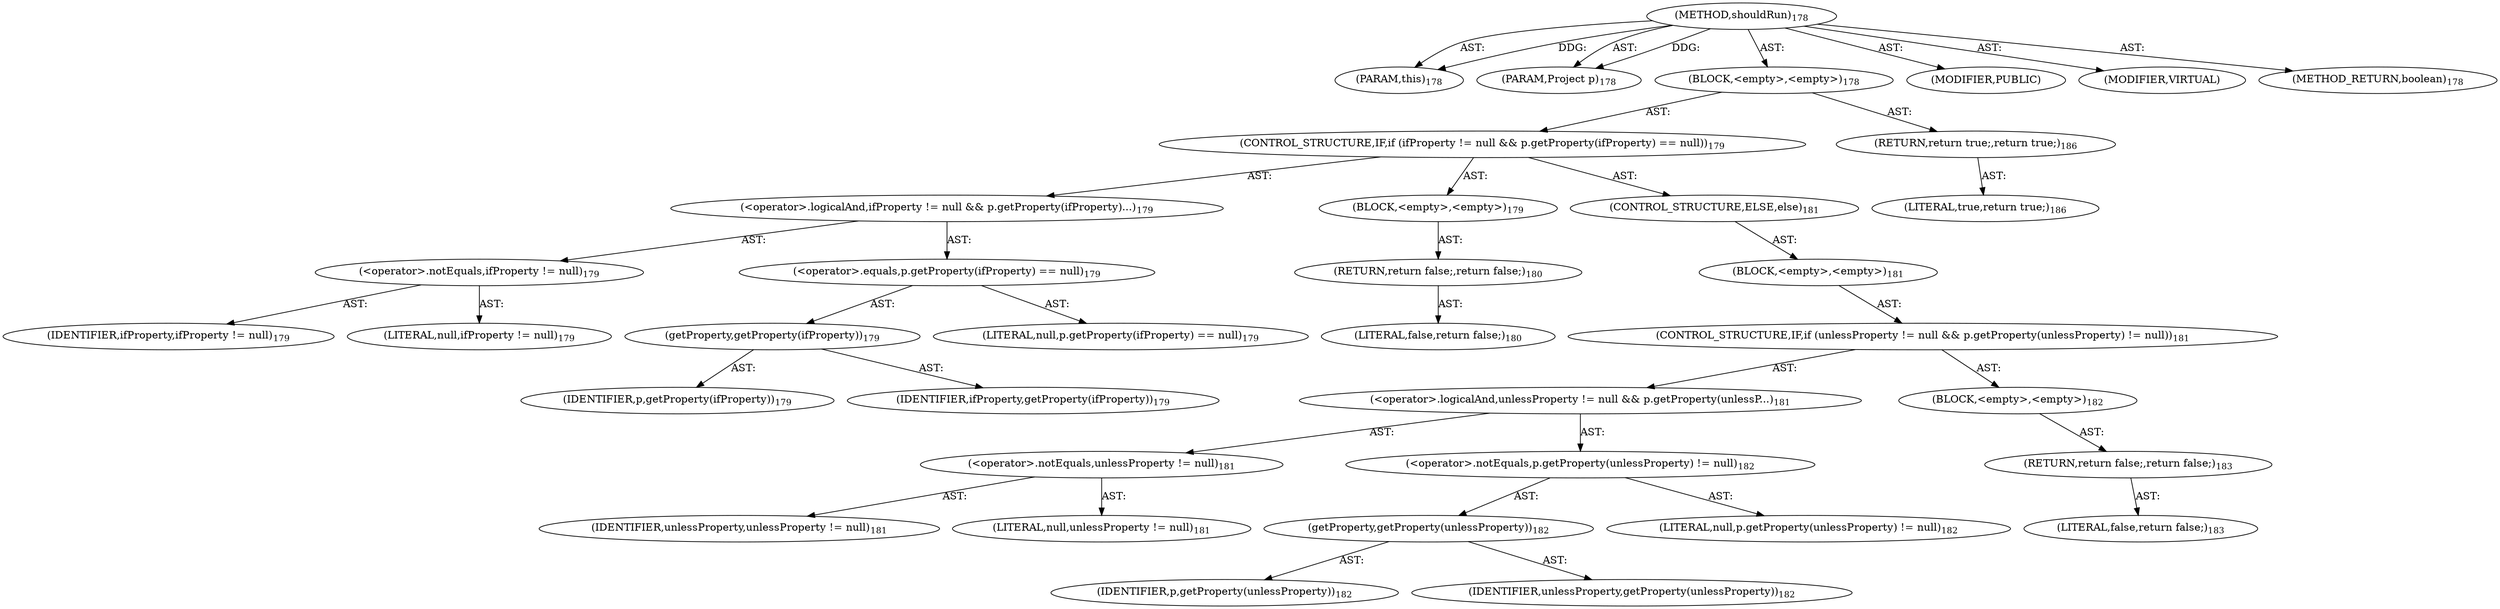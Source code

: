 digraph "shouldRun" {  
"111669149711" [label = <(METHOD,shouldRun)<SUB>178</SUB>> ]
"115964117020" [label = <(PARAM,this)<SUB>178</SUB>> ]
"115964117021" [label = <(PARAM,Project p)<SUB>178</SUB>> ]
"25769803792" [label = <(BLOCK,&lt;empty&gt;,&lt;empty&gt;)<SUB>178</SUB>> ]
"47244640257" [label = <(CONTROL_STRUCTURE,IF,if (ifProperty != null &amp;&amp; p.getProperty(ifProperty) == null))<SUB>179</SUB>> ]
"30064771130" [label = <(&lt;operator&gt;.logicalAnd,ifProperty != null &amp;&amp; p.getProperty(ifProperty)...)<SUB>179</SUB>> ]
"30064771131" [label = <(&lt;operator&gt;.notEquals,ifProperty != null)<SUB>179</SUB>> ]
"68719476786" [label = <(IDENTIFIER,ifProperty,ifProperty != null)<SUB>179</SUB>> ]
"90194313225" [label = <(LITERAL,null,ifProperty != null)<SUB>179</SUB>> ]
"30064771132" [label = <(&lt;operator&gt;.equals,p.getProperty(ifProperty) == null)<SUB>179</SUB>> ]
"30064771133" [label = <(getProperty,getProperty(ifProperty))<SUB>179</SUB>> ]
"68719476787" [label = <(IDENTIFIER,p,getProperty(ifProperty))<SUB>179</SUB>> ]
"68719476788" [label = <(IDENTIFIER,ifProperty,getProperty(ifProperty))<SUB>179</SUB>> ]
"90194313226" [label = <(LITERAL,null,p.getProperty(ifProperty) == null)<SUB>179</SUB>> ]
"25769803793" [label = <(BLOCK,&lt;empty&gt;,&lt;empty&gt;)<SUB>179</SUB>> ]
"146028888071" [label = <(RETURN,return false;,return false;)<SUB>180</SUB>> ]
"90194313227" [label = <(LITERAL,false,return false;)<SUB>180</SUB>> ]
"47244640258" [label = <(CONTROL_STRUCTURE,ELSE,else)<SUB>181</SUB>> ]
"25769803794" [label = <(BLOCK,&lt;empty&gt;,&lt;empty&gt;)<SUB>181</SUB>> ]
"47244640259" [label = <(CONTROL_STRUCTURE,IF,if (unlessProperty != null &amp;&amp; p.getProperty(unlessProperty) != null))<SUB>181</SUB>> ]
"30064771134" [label = <(&lt;operator&gt;.logicalAnd,unlessProperty != null &amp;&amp; p.getProperty(unlessP...)<SUB>181</SUB>> ]
"30064771135" [label = <(&lt;operator&gt;.notEquals,unlessProperty != null)<SUB>181</SUB>> ]
"68719476789" [label = <(IDENTIFIER,unlessProperty,unlessProperty != null)<SUB>181</SUB>> ]
"90194313228" [label = <(LITERAL,null,unlessProperty != null)<SUB>181</SUB>> ]
"30064771136" [label = <(&lt;operator&gt;.notEquals,p.getProperty(unlessProperty) != null)<SUB>182</SUB>> ]
"30064771137" [label = <(getProperty,getProperty(unlessProperty))<SUB>182</SUB>> ]
"68719476790" [label = <(IDENTIFIER,p,getProperty(unlessProperty))<SUB>182</SUB>> ]
"68719476791" [label = <(IDENTIFIER,unlessProperty,getProperty(unlessProperty))<SUB>182</SUB>> ]
"90194313229" [label = <(LITERAL,null,p.getProperty(unlessProperty) != null)<SUB>182</SUB>> ]
"25769803795" [label = <(BLOCK,&lt;empty&gt;,&lt;empty&gt;)<SUB>182</SUB>> ]
"146028888072" [label = <(RETURN,return false;,return false;)<SUB>183</SUB>> ]
"90194313230" [label = <(LITERAL,false,return false;)<SUB>183</SUB>> ]
"146028888073" [label = <(RETURN,return true;,return true;)<SUB>186</SUB>> ]
"90194313231" [label = <(LITERAL,true,return true;)<SUB>186</SUB>> ]
"133143986213" [label = <(MODIFIER,PUBLIC)> ]
"133143986214" [label = <(MODIFIER,VIRTUAL)> ]
"128849018895" [label = <(METHOD_RETURN,boolean)<SUB>178</SUB>> ]
  "111669149711" -> "115964117020"  [ label = "AST: "] 
  "111669149711" -> "115964117021"  [ label = "AST: "] 
  "111669149711" -> "25769803792"  [ label = "AST: "] 
  "111669149711" -> "133143986213"  [ label = "AST: "] 
  "111669149711" -> "133143986214"  [ label = "AST: "] 
  "111669149711" -> "128849018895"  [ label = "AST: "] 
  "25769803792" -> "47244640257"  [ label = "AST: "] 
  "25769803792" -> "146028888073"  [ label = "AST: "] 
  "47244640257" -> "30064771130"  [ label = "AST: "] 
  "47244640257" -> "25769803793"  [ label = "AST: "] 
  "47244640257" -> "47244640258"  [ label = "AST: "] 
  "30064771130" -> "30064771131"  [ label = "AST: "] 
  "30064771130" -> "30064771132"  [ label = "AST: "] 
  "30064771131" -> "68719476786"  [ label = "AST: "] 
  "30064771131" -> "90194313225"  [ label = "AST: "] 
  "30064771132" -> "30064771133"  [ label = "AST: "] 
  "30064771132" -> "90194313226"  [ label = "AST: "] 
  "30064771133" -> "68719476787"  [ label = "AST: "] 
  "30064771133" -> "68719476788"  [ label = "AST: "] 
  "25769803793" -> "146028888071"  [ label = "AST: "] 
  "146028888071" -> "90194313227"  [ label = "AST: "] 
  "47244640258" -> "25769803794"  [ label = "AST: "] 
  "25769803794" -> "47244640259"  [ label = "AST: "] 
  "47244640259" -> "30064771134"  [ label = "AST: "] 
  "47244640259" -> "25769803795"  [ label = "AST: "] 
  "30064771134" -> "30064771135"  [ label = "AST: "] 
  "30064771134" -> "30064771136"  [ label = "AST: "] 
  "30064771135" -> "68719476789"  [ label = "AST: "] 
  "30064771135" -> "90194313228"  [ label = "AST: "] 
  "30064771136" -> "30064771137"  [ label = "AST: "] 
  "30064771136" -> "90194313229"  [ label = "AST: "] 
  "30064771137" -> "68719476790"  [ label = "AST: "] 
  "30064771137" -> "68719476791"  [ label = "AST: "] 
  "25769803795" -> "146028888072"  [ label = "AST: "] 
  "146028888072" -> "90194313230"  [ label = "AST: "] 
  "146028888073" -> "90194313231"  [ label = "AST: "] 
  "111669149711" -> "115964117020"  [ label = "DDG: "] 
  "111669149711" -> "115964117021"  [ label = "DDG: "] 
}
